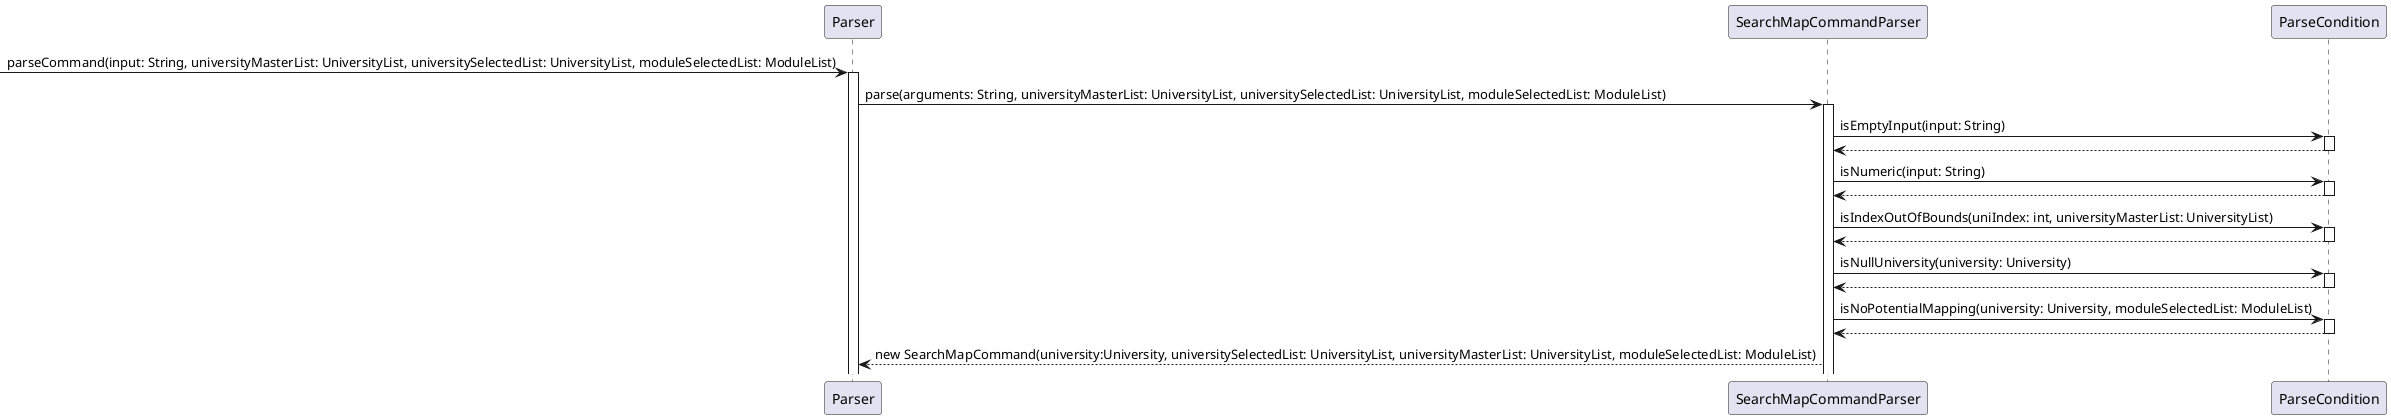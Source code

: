 @startuml
'https://plantuml.com/sequence-diagram


participant Parser
participant SearchMapCommandParser
participant ParseCondition

-> Parser ++ : parseCommand(input: String, universityMasterList: UniversityList, universitySelectedList: UniversityList, moduleSelectedList: ModuleList)
Parser -> SearchMapCommandParser ++ : parse(arguments: String, universityMasterList: UniversityList, universitySelectedList: UniversityList, moduleSelectedList: ModuleList)

SearchMapCommandParser -> ParseCondition ++ : isEmptyInput(input: String)
ParseCondition --> SearchMapCommandParser
deactivate ParseCondition
SearchMapCommandParser -> ParseCondition ++ : isNumeric(input: String)
ParseCondition --> SearchMapCommandParser
deactivate ParseCondition
SearchMapCommandParser -> ParseCondition ++ : isIndexOutOfBounds(uniIndex: int, universityMasterList: UniversityList)
ParseCondition --> SearchMapCommandParser
deactivate ParseCondition
SearchMapCommandParser -> ParseCondition ++ : isNullUniversity(university: University)
ParseCondition --> SearchMapCommandParser
deactivate ParseCondition
SearchMapCommandParser -> ParseCondition ++ : isNoPotentialMapping(university: University, moduleSelectedList: ModuleList)
ParseCondition --> SearchMapCommandParser
deactivate ParseCondition

SearchMapCommandParser --> Parser : new SearchMapCommand(university:University, universitySelectedList: UniversityList, universityMasterList: UniversityList, moduleSelectedList: ModuleList)

@enduml